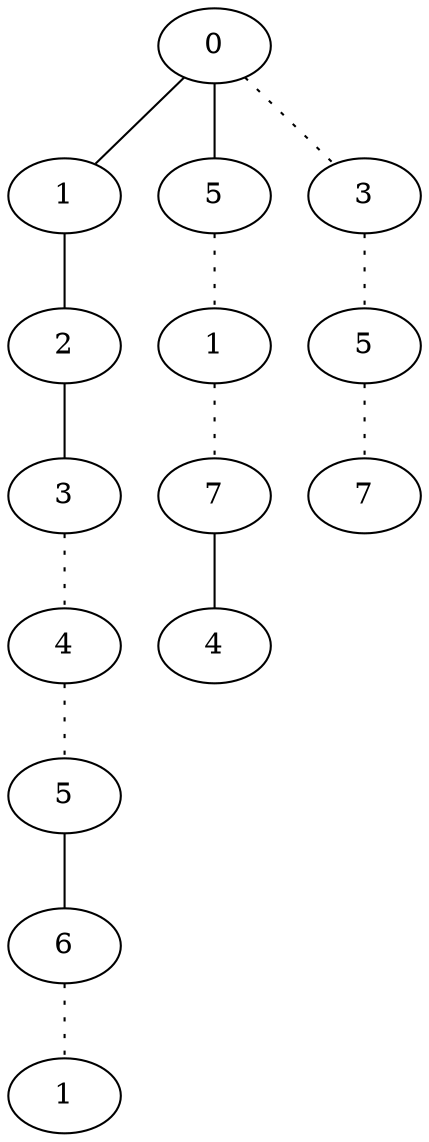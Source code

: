 graph {
a0[label=0];
a1[label=1];
a2[label=2];
a3[label=3];
a4[label=4];
a5[label=5];
a6[label=6];
a7[label=1];
a8[label=5];
a9[label=1];
a10[label=7];
a11[label=4];
a12[label=3];
a13[label=5];
a14[label=7];
a0 -- a1;
a0 -- a8;
a0 -- a12 [style=dotted];
a1 -- a2;
a2 -- a3;
a3 -- a4 [style=dotted];
a4 -- a5 [style=dotted];
a5 -- a6;
a6 -- a7 [style=dotted];
a8 -- a9 [style=dotted];
a9 -- a10 [style=dotted];
a10 -- a11;
a12 -- a13 [style=dotted];
a13 -- a14 [style=dotted];
}
